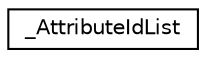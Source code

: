 digraph "Graphical Class Hierarchy"
{
  edge [fontname="Helvetica",fontsize="10",labelfontname="Helvetica",labelfontsize="10"];
  node [fontname="Helvetica",fontsize="10",shape=record];
  rankdir="LR";
  Node1 [label="_AttributeIdList",height=0.2,width=0.4,color="black", fillcolor="white", style="filled",URL="$struct___attribute_id_list.html"];
}
